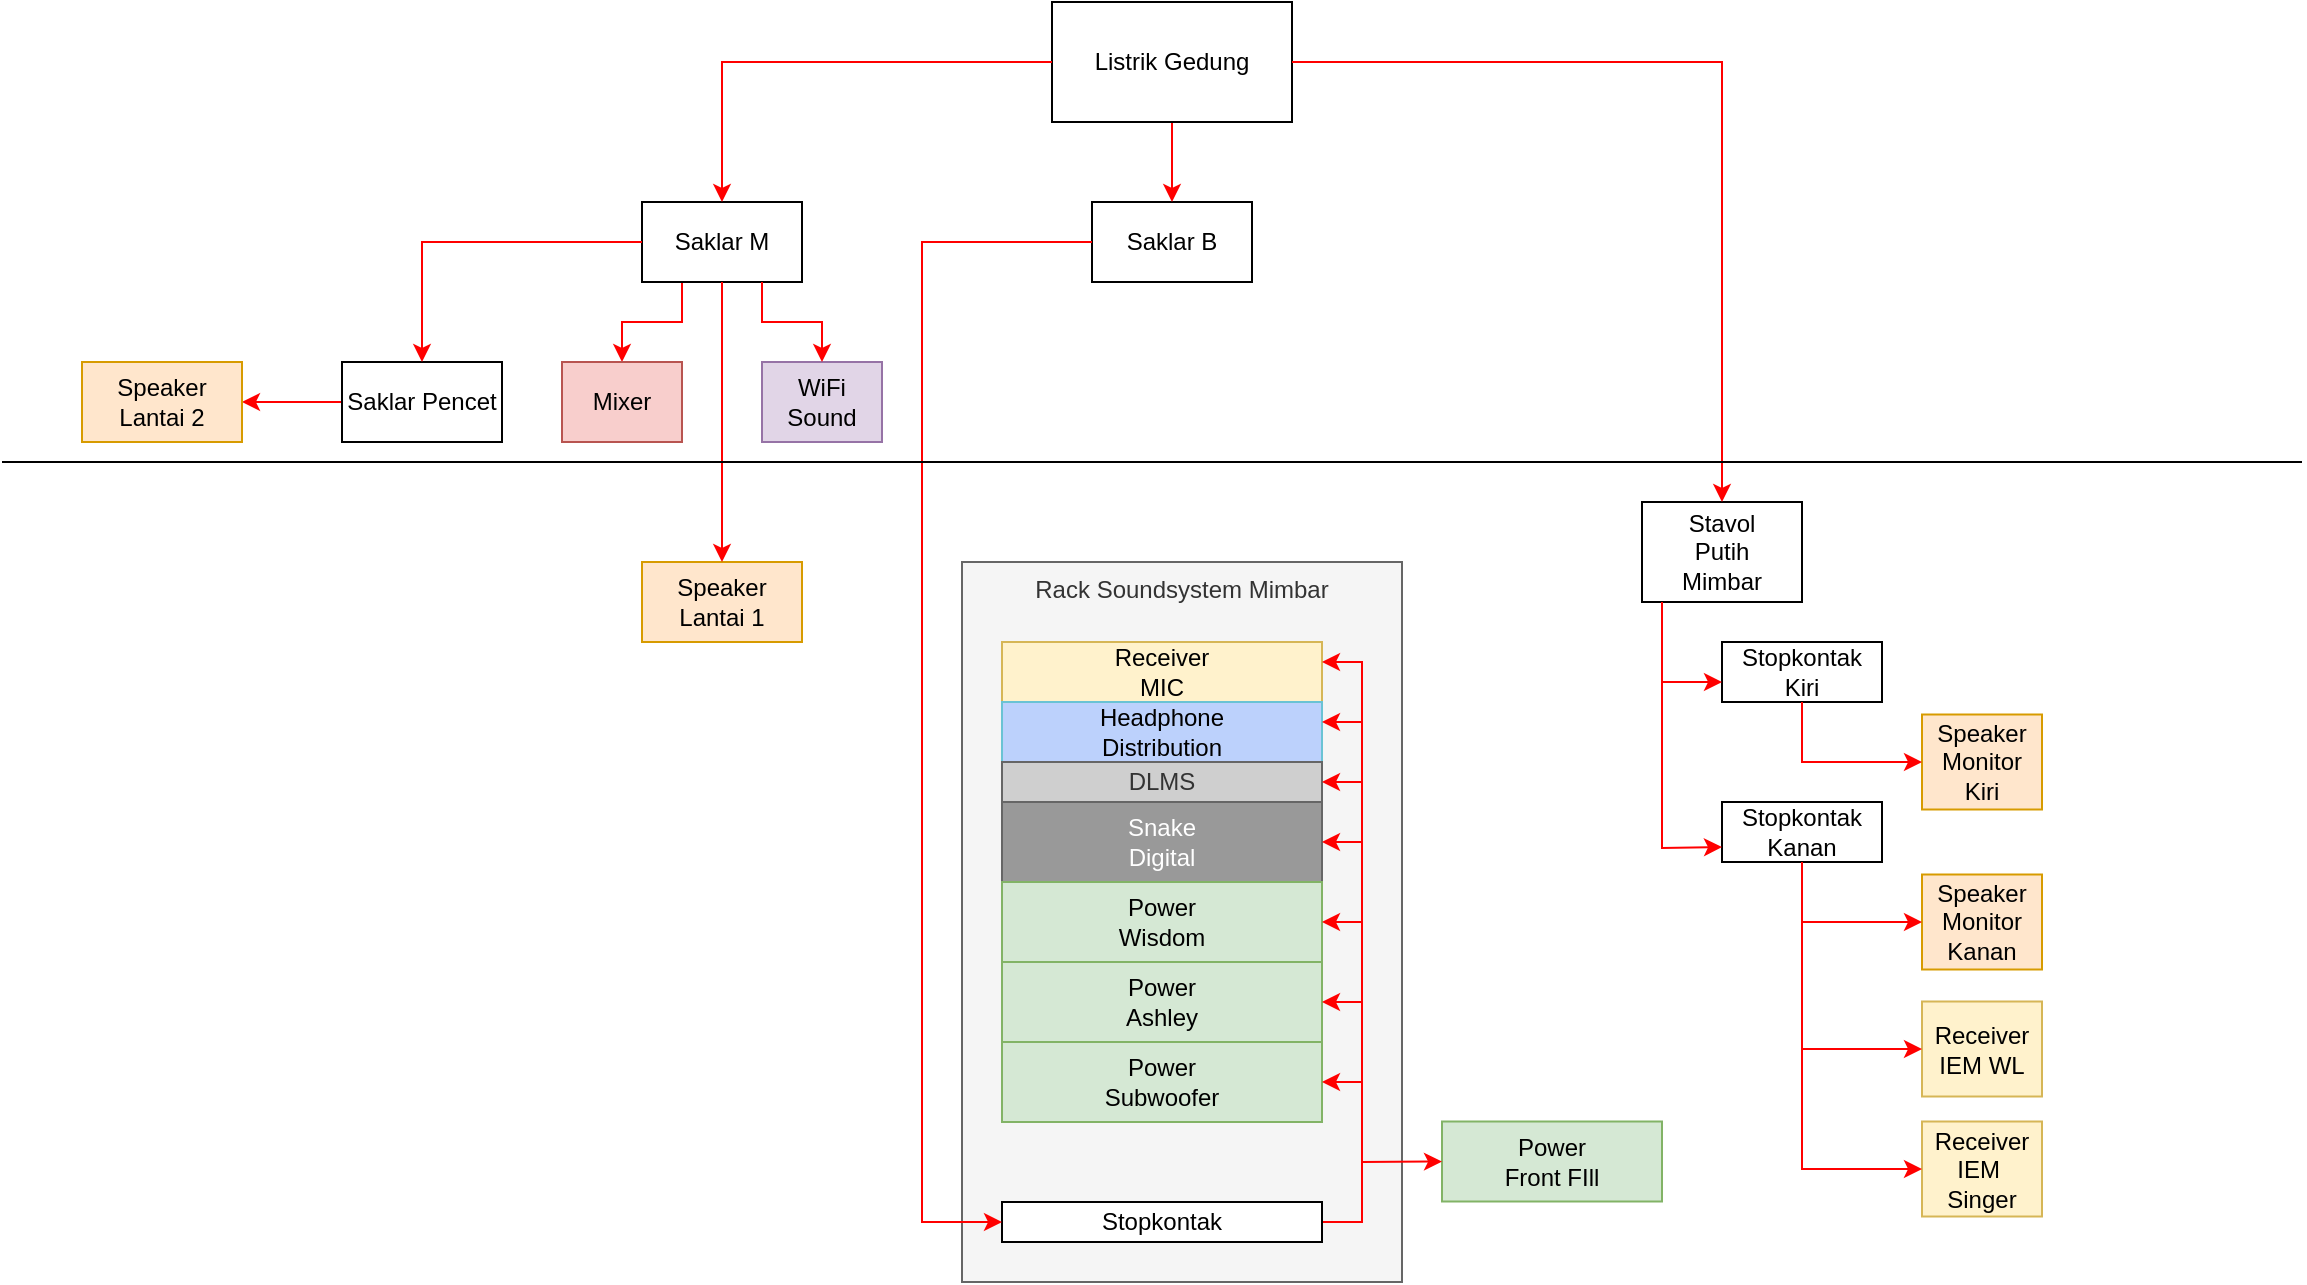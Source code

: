 <mxfile version="28.0.7">
  <diagram name="Kelistrikan" id="qzskLV0w7tbgB47JQnOd">
    <mxGraphModel dx="1196" dy="949" grid="1" gridSize="10" guides="1" tooltips="1" connect="1" arrows="1" fold="1" page="1" pageScale="1" pageWidth="1169" pageHeight="827" math="0" shadow="0">
      <root>
        <mxCell id="0" />
        <mxCell id="1" parent="0" />
        <mxCell id="w7_OCTqfFGqVbhVZRhdH-5" value="Rack Soundsystem Mimbar" style="rounded=0;whiteSpace=wrap;html=1;fillColor=#f5f5f5;verticalAlign=top;labelBackgroundColor=none;strokeColor=#666666;fontColor=#333333;" vertex="1" parent="1">
          <mxGeometry x="480" y="360" width="220" height="360" as="geometry" />
        </mxCell>
        <mxCell id="w7_OCTqfFGqVbhVZRhdH-4" style="edgeStyle=orthogonalEdgeStyle;rounded=0;orthogonalLoop=1;jettySize=auto;html=1;entryX=0.5;entryY=0;entryDx=0;entryDy=0;labelBackgroundColor=none;fontColor=default;strokeColor=#FF0000;" edge="1" parent="1" source="w7_OCTqfFGqVbhVZRhdH-1" target="w7_OCTqfFGqVbhVZRhdH-3">
          <mxGeometry relative="1" as="geometry">
            <Array as="points">
              <mxPoint x="340" y="240" />
              <mxPoint x="310" y="240" />
            </Array>
          </mxGeometry>
        </mxCell>
        <mxCell id="w7_OCTqfFGqVbhVZRhdH-1" value="Saklar M" style="rounded=0;whiteSpace=wrap;html=1;labelBackgroundColor=none;" vertex="1" parent="1">
          <mxGeometry x="320" y="180" width="80" height="40" as="geometry" />
        </mxCell>
        <mxCell id="w7_OCTqfFGqVbhVZRhdH-2" value="Saklar B" style="rounded=0;whiteSpace=wrap;html=1;labelBackgroundColor=none;" vertex="1" parent="1">
          <mxGeometry x="545" y="180" width="80" height="40" as="geometry" />
        </mxCell>
        <mxCell id="w7_OCTqfFGqVbhVZRhdH-3" value="Mixer" style="rounded=0;whiteSpace=wrap;html=1;labelBackgroundColor=none;fillColor=#f8cecc;strokeColor=#b85450;" vertex="1" parent="1">
          <mxGeometry x="280" y="260" width="60" height="40" as="geometry" />
        </mxCell>
        <mxCell id="w7_OCTqfFGqVbhVZRhdH-6" value="Receiver&lt;div&gt;MIC&lt;/div&gt;" style="rounded=0;whiteSpace=wrap;html=1;labelBackgroundColor=none;fillColor=#fff2cc;strokeColor=#d6b656;" vertex="1" parent="1">
          <mxGeometry x="500" y="400" width="160" height="30" as="geometry" />
        </mxCell>
        <mxCell id="w7_OCTqfFGqVbhVZRhdH-7" value="Headphone&lt;div&gt;Distribution&lt;/div&gt;" style="rounded=0;whiteSpace=wrap;html=1;labelBackgroundColor=none;fillColor=#BCD1FC;strokeColor=#6AC3D4;" vertex="1" parent="1">
          <mxGeometry x="500" y="430" width="160" height="30" as="geometry" />
        </mxCell>
        <mxCell id="w7_OCTqfFGqVbhVZRhdH-8" value="DLMS" style="rounded=0;whiteSpace=wrap;html=1;labelBackgroundColor=none;fillColor=#CFCFCF;fontColor=#333333;strokeColor=#666666;" vertex="1" parent="1">
          <mxGeometry x="500" y="460" width="160" height="20" as="geometry" />
        </mxCell>
        <mxCell id="w7_OCTqfFGqVbhVZRhdH-9" value="Snake&lt;div&gt;Digital&lt;/div&gt;" style="rounded=0;whiteSpace=wrap;html=1;labelBackgroundColor=none;fillColor=#999999;fontColor=#FFFFFF;strokeColor=#666666;" vertex="1" parent="1">
          <mxGeometry x="500" y="480" width="160" height="40" as="geometry" />
        </mxCell>
        <mxCell id="w7_OCTqfFGqVbhVZRhdH-10" value="Power&lt;div&gt;Wisdom&lt;/div&gt;" style="rounded=0;whiteSpace=wrap;html=1;labelBackgroundColor=none;fillColor=#d5e8d4;strokeColor=#82b366;" vertex="1" parent="1">
          <mxGeometry x="500" y="520" width="160" height="40" as="geometry" />
        </mxCell>
        <mxCell id="w7_OCTqfFGqVbhVZRhdH-11" value="Power&lt;div&gt;Ashley&lt;/div&gt;" style="rounded=0;whiteSpace=wrap;html=1;labelBackgroundColor=none;fillColor=#d5e8d4;strokeColor=#82b366;" vertex="1" parent="1">
          <mxGeometry x="500" y="560" width="160" height="40" as="geometry" />
        </mxCell>
        <mxCell id="w7_OCTqfFGqVbhVZRhdH-12" value="Power&lt;div&gt;Subwoofer&lt;/div&gt;" style="rounded=0;whiteSpace=wrap;html=1;labelBackgroundColor=none;fillColor=#d5e8d4;strokeColor=#82b366;" vertex="1" parent="1">
          <mxGeometry x="500" y="600" width="160" height="40" as="geometry" />
        </mxCell>
        <mxCell id="w7_OCTqfFGqVbhVZRhdH-13" value="Power&lt;div&gt;Front FIll&lt;/div&gt;" style="rounded=0;whiteSpace=wrap;html=1;labelBackgroundColor=none;fillColor=#d5e8d4;strokeColor=#82b366;" vertex="1" parent="1">
          <mxGeometry x="720" y="639.75" width="110" height="40" as="geometry" />
        </mxCell>
        <mxCell id="w7_OCTqfFGqVbhVZRhdH-18" style="edgeStyle=orthogonalEdgeStyle;rounded=0;orthogonalLoop=1;jettySize=auto;html=1;entryX=1;entryY=0.5;entryDx=0;entryDy=0;labelBackgroundColor=none;fontColor=default;strokeColor=#FF0000;" edge="1" parent="1" source="w7_OCTqfFGqVbhVZRhdH-17" target="w7_OCTqfFGqVbhVZRhdH-12">
          <mxGeometry relative="1" as="geometry">
            <Array as="points">
              <mxPoint x="680" y="690" />
              <mxPoint x="680" y="620" />
            </Array>
          </mxGeometry>
        </mxCell>
        <mxCell id="w7_OCTqfFGqVbhVZRhdH-17" value="Stopkontak" style="rounded=0;whiteSpace=wrap;html=1;labelBackgroundColor=none;" vertex="1" parent="1">
          <mxGeometry x="500" y="680" width="160" height="20" as="geometry" />
        </mxCell>
        <mxCell id="w7_OCTqfFGqVbhVZRhdH-21" value="" style="endArrow=classic;html=1;rounded=0;labelBackgroundColor=none;fontColor=default;strokeColor=#FF0000;" edge="1" parent="1">
          <mxGeometry width="50" height="50" relative="1" as="geometry">
            <mxPoint x="680" y="620" as="sourcePoint" />
            <mxPoint x="660" y="580" as="targetPoint" />
            <Array as="points">
              <mxPoint x="680" y="580" />
            </Array>
          </mxGeometry>
        </mxCell>
        <mxCell id="w7_OCTqfFGqVbhVZRhdH-22" value="" style="endArrow=classic;html=1;rounded=0;labelBackgroundColor=none;fontColor=default;strokeColor=#FF0000;" edge="1" parent="1">
          <mxGeometry width="50" height="50" relative="1" as="geometry">
            <mxPoint x="680" y="580" as="sourcePoint" />
            <mxPoint x="660" y="540" as="targetPoint" />
            <Array as="points">
              <mxPoint x="680" y="540" />
            </Array>
          </mxGeometry>
        </mxCell>
        <mxCell id="w7_OCTqfFGqVbhVZRhdH-23" value="" style="endArrow=classic;html=1;rounded=0;labelBackgroundColor=none;fontColor=default;strokeColor=#FF0000;" edge="1" parent="1">
          <mxGeometry width="50" height="50" relative="1" as="geometry">
            <mxPoint x="680" y="480" as="sourcePoint" />
            <mxPoint x="660" y="440" as="targetPoint" />
            <Array as="points">
              <mxPoint x="680" y="440" />
            </Array>
          </mxGeometry>
        </mxCell>
        <mxCell id="w7_OCTqfFGqVbhVZRhdH-24" value="" style="endArrow=classic;html=1;rounded=0;labelBackgroundColor=none;fontColor=default;strokeColor=#FF0000;" edge="1" parent="1">
          <mxGeometry width="50" height="50" relative="1" as="geometry">
            <mxPoint x="680" y="540" as="sourcePoint" />
            <mxPoint x="660" y="500" as="targetPoint" />
            <Array as="points">
              <mxPoint x="680" y="500" />
            </Array>
          </mxGeometry>
        </mxCell>
        <mxCell id="w7_OCTqfFGqVbhVZRhdH-25" value="" style="endArrow=classic;html=1;rounded=0;labelBackgroundColor=none;fontColor=default;strokeColor=#FF0000;" edge="1" parent="1">
          <mxGeometry width="50" height="50" relative="1" as="geometry">
            <mxPoint x="680" y="510" as="sourcePoint" />
            <mxPoint x="660" y="470" as="targetPoint" />
            <Array as="points">
              <mxPoint x="680" y="470" />
            </Array>
          </mxGeometry>
        </mxCell>
        <mxCell id="w7_OCTqfFGqVbhVZRhdH-26" value="" style="endArrow=classic;html=1;rounded=0;labelBackgroundColor=none;fontColor=default;strokeColor=#FF0000;" edge="1" parent="1">
          <mxGeometry width="50" height="50" relative="1" as="geometry">
            <mxPoint x="680" y="450" as="sourcePoint" />
            <mxPoint x="660" y="410" as="targetPoint" />
            <Array as="points">
              <mxPoint x="680" y="410" />
            </Array>
          </mxGeometry>
        </mxCell>
        <mxCell id="w7_OCTqfFGqVbhVZRhdH-27" value="" style="endArrow=classic;html=1;rounded=0;labelBackgroundColor=none;fontColor=default;strokeColor=#FF0000;entryX=0;entryY=0.5;entryDx=0;entryDy=0;" edge="1" parent="1" target="w7_OCTqfFGqVbhVZRhdH-13">
          <mxGeometry width="50" height="50" relative="1" as="geometry">
            <mxPoint x="680" y="690" as="sourcePoint" />
            <mxPoint x="660" y="650" as="targetPoint" />
            <Array as="points">
              <mxPoint x="680" y="660" />
            </Array>
          </mxGeometry>
        </mxCell>
        <mxCell id="w7_OCTqfFGqVbhVZRhdH-28" value="" style="endArrow=classic;html=1;rounded=0;exitX=0;exitY=0.5;exitDx=0;exitDy=0;strokeColor=#FF0000;entryX=0;entryY=0.5;entryDx=0;entryDy=0;" edge="1" parent="1" source="w7_OCTqfFGqVbhVZRhdH-2" target="w7_OCTqfFGqVbhVZRhdH-17">
          <mxGeometry width="50" height="50" relative="1" as="geometry">
            <mxPoint x="450" y="640" as="sourcePoint" />
            <mxPoint x="500" y="590" as="targetPoint" />
            <Array as="points">
              <mxPoint x="460" y="200" />
              <mxPoint x="460" y="690" />
            </Array>
          </mxGeometry>
        </mxCell>
        <mxCell id="w7_OCTqfFGqVbhVZRhdH-30" style="edgeStyle=orthogonalEdgeStyle;rounded=0;orthogonalLoop=1;jettySize=auto;html=1;entryX=1;entryY=0.5;entryDx=0;entryDy=0;labelBackgroundColor=none;fontColor=default;strokeColor=#FF0000;entryPerimeter=0;" edge="1" source="w7_OCTqfFGqVbhVZRhdH-31" target="w7_OCTqfFGqVbhVZRhdH-32" parent="1">
          <mxGeometry relative="1" as="geometry">
            <Array as="points" />
          </mxGeometry>
        </mxCell>
        <mxCell id="w7_OCTqfFGqVbhVZRhdH-31" value="Saklar Pencet" style="rounded=0;whiteSpace=wrap;html=1;labelBackgroundColor=none;" vertex="1" parent="1">
          <mxGeometry x="170" y="260" width="80" height="40" as="geometry" />
        </mxCell>
        <mxCell id="w7_OCTqfFGqVbhVZRhdH-32" value="Speaker&lt;div&gt;Lantai 2&lt;/div&gt;" style="rounded=0;whiteSpace=wrap;html=1;labelBackgroundColor=none;fillColor=#ffe6cc;strokeColor=#d79b00;" vertex="1" parent="1">
          <mxGeometry x="40" y="260" width="80" height="40" as="geometry" />
        </mxCell>
        <mxCell id="w7_OCTqfFGqVbhVZRhdH-33" value="WiFi&lt;div&gt;Sound&lt;/div&gt;" style="rounded=0;whiteSpace=wrap;html=1;labelBackgroundColor=none;fillColor=#e1d5e7;strokeColor=#9673a6;" vertex="1" parent="1">
          <mxGeometry x="380" y="260" width="60" height="40" as="geometry" />
        </mxCell>
        <mxCell id="w7_OCTqfFGqVbhVZRhdH-35" value="" style="endArrow=classic;html=1;rounded=0;exitX=0.75;exitY=1;exitDx=0;exitDy=0;entryX=0.5;entryY=0;entryDx=0;entryDy=0;strokeColor=#FF0000;" edge="1" parent="1" source="w7_OCTqfFGqVbhVZRhdH-1" target="w7_OCTqfFGqVbhVZRhdH-33">
          <mxGeometry width="50" height="50" relative="1" as="geometry">
            <mxPoint x="330" y="450" as="sourcePoint" />
            <mxPoint x="380" y="400" as="targetPoint" />
            <Array as="points">
              <mxPoint x="380" y="240" />
              <mxPoint x="410" y="240" />
            </Array>
          </mxGeometry>
        </mxCell>
        <mxCell id="w7_OCTqfFGqVbhVZRhdH-36" value="" style="endArrow=classic;html=1;rounded=0;strokeColor=#FF0000;entryX=0.5;entryY=0;entryDx=0;entryDy=0;exitX=0.5;exitY=1;exitDx=0;exitDy=0;" edge="1" parent="1" source="w7_OCTqfFGqVbhVZRhdH-37" target="w7_OCTqfFGqVbhVZRhdH-2">
          <mxGeometry width="50" height="50" relative="1" as="geometry">
            <mxPoint x="680" y="160" as="sourcePoint" />
            <mxPoint x="580" y="170" as="targetPoint" />
            <Array as="points" />
          </mxGeometry>
        </mxCell>
        <mxCell id="w7_OCTqfFGqVbhVZRhdH-37" value="Listrik Gedung" style="rounded=0;whiteSpace=wrap;html=1;" vertex="1" parent="1">
          <mxGeometry x="525" y="80" width="120" height="60" as="geometry" />
        </mxCell>
        <mxCell id="w7_OCTqfFGqVbhVZRhdH-38" value="" style="endArrow=classic;html=1;rounded=0;strokeColor=#FF0000;" edge="1" parent="1" source="w7_OCTqfFGqVbhVZRhdH-37">
          <mxGeometry width="50" height="50" relative="1" as="geometry">
            <mxPoint x="399" y="110" as="sourcePoint" />
            <mxPoint x="360" y="180" as="targetPoint" />
            <Array as="points">
              <mxPoint x="360" y="110" />
            </Array>
          </mxGeometry>
        </mxCell>
        <mxCell id="w7_OCTqfFGqVbhVZRhdH-39" value="" style="endArrow=classic;html=1;rounded=0;exitX=0;exitY=0.5;exitDx=0;exitDy=0;strokeColor=#FF0000;" edge="1" parent="1" source="w7_OCTqfFGqVbhVZRhdH-1">
          <mxGeometry width="50" height="50" relative="1" as="geometry">
            <mxPoint x="250" y="230" as="sourcePoint" />
            <mxPoint x="210" y="260" as="targetPoint" />
            <Array as="points">
              <mxPoint x="210" y="200" />
            </Array>
          </mxGeometry>
        </mxCell>
        <mxCell id="w7_OCTqfFGqVbhVZRhdH-40" value="Stavol&lt;div&gt;Putih&lt;/div&gt;&lt;div&gt;Mimbar&lt;/div&gt;" style="rounded=0;whiteSpace=wrap;html=1;labelBackgroundColor=none;" vertex="1" parent="1">
          <mxGeometry x="820" y="330" width="80" height="50" as="geometry" />
        </mxCell>
        <mxCell id="w7_OCTqfFGqVbhVZRhdH-41" value="" style="endArrow=classic;html=1;rounded=0;strokeColor=#FF0000;exitX=1;exitY=0.5;exitDx=0;exitDy=0;entryX=0.5;entryY=0;entryDx=0;entryDy=0;" edge="1" parent="1" source="w7_OCTqfFGqVbhVZRhdH-37" target="w7_OCTqfFGqVbhVZRhdH-40">
          <mxGeometry width="50" height="50" relative="1" as="geometry">
            <mxPoint x="820" y="110" as="sourcePoint" />
            <mxPoint x="930" y="160" as="targetPoint" />
            <Array as="points">
              <mxPoint x="860" y="110" />
            </Array>
          </mxGeometry>
        </mxCell>
        <mxCell id="w7_OCTqfFGqVbhVZRhdH-42" value="Stopkontak&lt;div&gt;Kiri&lt;/div&gt;" style="rounded=0;whiteSpace=wrap;html=1;" vertex="1" parent="1">
          <mxGeometry x="860" y="400" width="80" height="30" as="geometry" />
        </mxCell>
        <mxCell id="w7_OCTqfFGqVbhVZRhdH-43" value="Stopkontak&lt;div&gt;Kanan&lt;/div&gt;" style="rounded=0;whiteSpace=wrap;html=1;" vertex="1" parent="1">
          <mxGeometry x="860" y="480" width="80" height="30" as="geometry" />
        </mxCell>
        <mxCell id="w7_OCTqfFGqVbhVZRhdH-44" value="" style="endArrow=classic;html=1;rounded=0;exitX=0.125;exitY=1;exitDx=0;exitDy=0;exitPerimeter=0;strokeColor=#FF0000;entryX=0;entryY=0.75;entryDx=0;entryDy=0;" edge="1" parent="1" source="w7_OCTqfFGqVbhVZRhdH-40" target="w7_OCTqfFGqVbhVZRhdH-43">
          <mxGeometry width="50" height="50" relative="1" as="geometry">
            <mxPoint x="830" y="295" as="sourcePoint" />
            <mxPoint x="820" y="495" as="targetPoint" />
            <Array as="points">
              <mxPoint x="830" y="503" />
            </Array>
          </mxGeometry>
        </mxCell>
        <mxCell id="w7_OCTqfFGqVbhVZRhdH-45" value="" style="endArrow=classic;html=1;rounded=0;strokeColor=#FF0000;" edge="1" parent="1">
          <mxGeometry width="50" height="50" relative="1" as="geometry">
            <mxPoint x="830" y="420" as="sourcePoint" />
            <mxPoint x="860" y="420" as="targetPoint" />
          </mxGeometry>
        </mxCell>
        <mxCell id="w7_OCTqfFGqVbhVZRhdH-46" value="Speaker&lt;div&gt;Monitor Kiri&lt;/div&gt;" style="rounded=0;whiteSpace=wrap;html=1;fillColor=#ffe6cc;strokeColor=#d79b00;" vertex="1" parent="1">
          <mxGeometry x="960" y="436.25" width="60" height="47.5" as="geometry" />
        </mxCell>
        <mxCell id="w7_OCTqfFGqVbhVZRhdH-47" value="" style="endArrow=classic;html=1;rounded=0;entryX=0;entryY=0.5;entryDx=0;entryDy=0;strokeColor=#FF0000;" edge="1" parent="1" target="w7_OCTqfFGqVbhVZRhdH-46">
          <mxGeometry width="50" height="50" relative="1" as="geometry">
            <mxPoint x="900" y="430" as="sourcePoint" />
            <mxPoint x="930" y="475" as="targetPoint" />
            <Array as="points">
              <mxPoint x="900" y="460" />
            </Array>
          </mxGeometry>
        </mxCell>
        <mxCell id="w7_OCTqfFGqVbhVZRhdH-48" value="Speaker&lt;div&gt;Monitor Kanan&lt;/div&gt;" style="rounded=0;whiteSpace=wrap;html=1;fillColor=#ffe6cc;strokeColor=#d79b00;" vertex="1" parent="1">
          <mxGeometry x="960" y="516.25" width="60" height="47.5" as="geometry" />
        </mxCell>
        <mxCell id="w7_OCTqfFGqVbhVZRhdH-49" value="" style="endArrow=classic;html=1;rounded=0;entryX=0;entryY=0.5;entryDx=0;entryDy=0;strokeColor=#FF0000;" edge="1" target="w7_OCTqfFGqVbhVZRhdH-48" parent="1">
          <mxGeometry width="50" height="50" relative="1" as="geometry">
            <mxPoint x="900" y="510" as="sourcePoint" />
            <mxPoint x="930" y="555" as="targetPoint" />
            <Array as="points">
              <mxPoint x="900" y="540" />
            </Array>
          </mxGeometry>
        </mxCell>
        <mxCell id="w7_OCTqfFGqVbhVZRhdH-50" value="Receiver&lt;div&gt;IEM WL&lt;/div&gt;" style="rounded=0;whiteSpace=wrap;html=1;fillColor=#fff2cc;strokeColor=#d6b656;" vertex="1" parent="1">
          <mxGeometry x="960" y="579.75" width="60" height="47.5" as="geometry" />
        </mxCell>
        <mxCell id="w7_OCTqfFGqVbhVZRhdH-51" value="" style="endArrow=classic;html=1;rounded=0;entryX=0;entryY=0.5;entryDx=0;entryDy=0;strokeColor=#FF0000;" edge="1" target="w7_OCTqfFGqVbhVZRhdH-50" parent="1">
          <mxGeometry width="50" height="50" relative="1" as="geometry">
            <mxPoint x="900" y="540" as="sourcePoint" />
            <mxPoint x="930" y="618.5" as="targetPoint" />
            <Array as="points">
              <mxPoint x="900" y="603.5" />
            </Array>
          </mxGeometry>
        </mxCell>
        <mxCell id="w7_OCTqfFGqVbhVZRhdH-52" value="Receiver&lt;div&gt;IEM&amp;nbsp;&lt;/div&gt;&lt;div&gt;Singer&lt;/div&gt;" style="rounded=0;whiteSpace=wrap;html=1;fillColor=#fff2cc;strokeColor=#d6b656;" vertex="1" parent="1">
          <mxGeometry x="960" y="639.75" width="60" height="47.5" as="geometry" />
        </mxCell>
        <mxCell id="w7_OCTqfFGqVbhVZRhdH-53" value="" style="endArrow=classic;html=1;rounded=0;entryX=0;entryY=0.5;entryDx=0;entryDy=0;strokeColor=#FF0000;" edge="1" target="w7_OCTqfFGqVbhVZRhdH-52" parent="1">
          <mxGeometry width="50" height="50" relative="1" as="geometry">
            <mxPoint x="900" y="600" as="sourcePoint" />
            <mxPoint x="930" y="678.5" as="targetPoint" />
            <Array as="points">
              <mxPoint x="900" y="663.5" />
            </Array>
          </mxGeometry>
        </mxCell>
        <mxCell id="w7_OCTqfFGqVbhVZRhdH-55" value="Speaker&lt;div&gt;Lantai 1&lt;/div&gt;" style="rounded=0;whiteSpace=wrap;html=1;labelBackgroundColor=none;fillColor=#ffe6cc;strokeColor=#d79b00;" vertex="1" parent="1">
          <mxGeometry x="320" y="360" width="80" height="40" as="geometry" />
        </mxCell>
        <mxCell id="w7_OCTqfFGqVbhVZRhdH-56" style="edgeStyle=orthogonalEdgeStyle;rounded=0;orthogonalLoop=1;jettySize=auto;html=1;entryX=0.5;entryY=0;entryDx=0;entryDy=0;labelBackgroundColor=none;fontColor=default;strokeColor=#FF0000;exitX=0.5;exitY=1;exitDx=0;exitDy=0;" edge="1" parent="1" source="w7_OCTqfFGqVbhVZRhdH-1" target="w7_OCTqfFGqVbhVZRhdH-55">
          <mxGeometry relative="1" as="geometry">
            <mxPoint x="359.52" y="340" as="sourcePoint" />
            <mxPoint x="359.52" y="420" as="targetPoint" />
          </mxGeometry>
        </mxCell>
        <mxCell id="w7_OCTqfFGqVbhVZRhdH-57" value="" style="endArrow=none;html=1;rounded=0;" edge="1" parent="1">
          <mxGeometry width="50" height="50" relative="1" as="geometry">
            <mxPoint y="310" as="sourcePoint" />
            <mxPoint x="1150" y="310" as="targetPoint" />
          </mxGeometry>
        </mxCell>
      </root>
    </mxGraphModel>
  </diagram>
</mxfile>
